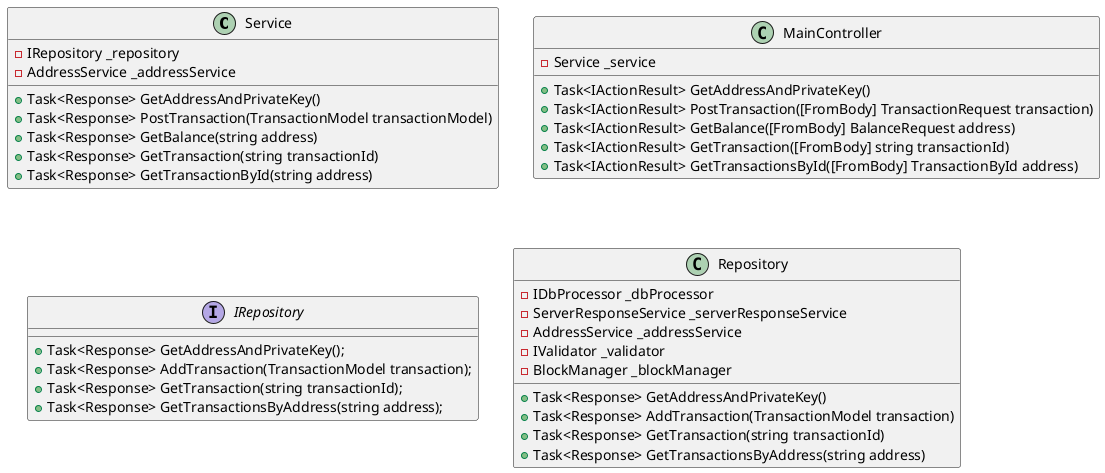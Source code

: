 @startuml
    class Service {
        -IRepository _repository
        -AddressService _addressService
        +Task<Response> GetAddressAndPrivateKey()
        +Task<Response> PostTransaction(TransactionModel transactionModel)
        +Task<Response> GetBalance(string address)
        +Task<Response> GetTransaction(string transactionId)
        +Task<Response> GetTransactionById(string address)
    }
    class MainController {
        -Service _service
        +Task<IActionResult> GetAddressAndPrivateKey()
        +Task<IActionResult> PostTransaction([FromBody] TransactionRequest transaction)
        +Task<IActionResult> GetBalance([FromBody] BalanceRequest address)
        +Task<IActionResult> GetTransaction([FromBody] string transactionId)
        +Task<IActionResult> GetTransactionsById([FromBody] TransactionById address)
        
    }
    interface IRepository {
        +Task<Response> GetAddressAndPrivateKey();
        +Task<Response> AddTransaction(TransactionModel transaction);
        +Task<Response> GetTransaction(string transactionId);
        +Task<Response> GetTransactionsByAddress(string address);
    }
    class Repository {
        -IDbProcessor _dbProcessor
        -ServerResponseService _serverResponseService
        -AddressService _addressService
        -IValidator _validator
        -BlockManager _blockManager
        +Task<Response> GetAddressAndPrivateKey()
        +Task<Response> AddTransaction(TransactionModel transaction)
        +Task<Response> GetTransaction(string transactionId)
        +Task<Response> GetTransactionsByAddress(string address)
    }
    
@enduml